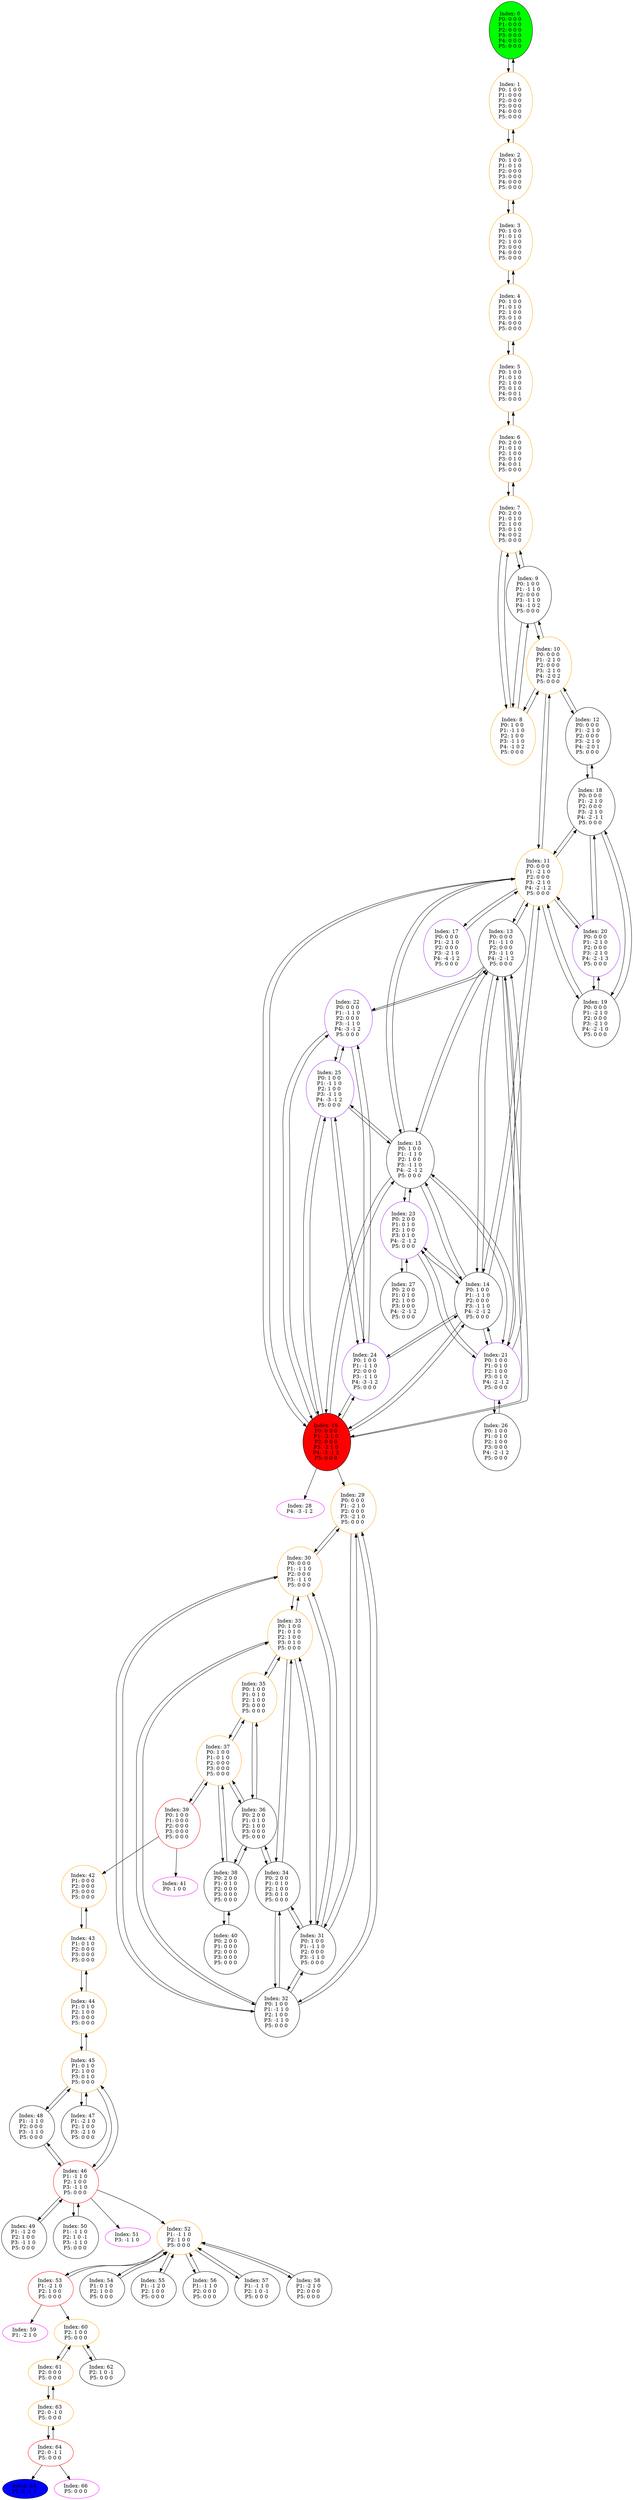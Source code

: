 digraph G {
color = "black"
0[label = "Index: 0 
P0: 0 0 0 
P1: 0 0 0 
P2: 0 0 0 
P3: 0 0 0 
P4: 0 0 0 
P5: 0 0 0 
", style="filled", fillcolor = "green"]
1[label = "Index: 1 
P0: 1 0 0 
P1: 0 0 0 
P2: 0 0 0 
P3: 0 0 0 
P4: 0 0 0 
P5: 0 0 0 
", color = "orange"]
2[label = "Index: 2 
P0: 1 0 0 
P1: 0 1 0 
P2: 0 0 0 
P3: 0 0 0 
P4: 0 0 0 
P5: 0 0 0 
", color = "orange"]
3[label = "Index: 3 
P0: 1 0 0 
P1: 0 1 0 
P2: 1 0 0 
P3: 0 0 0 
P4: 0 0 0 
P5: 0 0 0 
", color = "orange"]
4[label = "Index: 4 
P0: 1 0 0 
P1: 0 1 0 
P2: 1 0 0 
P3: 0 1 0 
P4: 0 0 0 
P5: 0 0 0 
", color = "orange"]
5[label = "Index: 5 
P0: 1 0 0 
P1: 0 1 0 
P2: 1 0 0 
P3: 0 1 0 
P4: 0 0 1 
P5: 0 0 0 
", color = "orange"]
6[label = "Index: 6 
P0: 2 0 0 
P1: 0 1 0 
P2: 1 0 0 
P3: 0 1 0 
P4: 0 0 1 
P5: 0 0 0 
", color = "orange"]
7[label = "Index: 7 
P0: 2 0 0 
P1: 0 1 0 
P2: 1 0 0 
P3: 0 1 0 
P4: 0 0 2 
P5: 0 0 0 
", color = "orange"]
8[label = "Index: 8 
P0: 1 0 0 
P1: -1 1 0 
P2: 1 0 0 
P3: -1 1 0 
P4: -1 0 2 
P5: 0 0 0 
", color = "orange"]
9[label = "Index: 9 
P0: 1 0 0 
P1: -1 1 0 
P2: 0 0 0 
P3: -1 1 0 
P4: -1 0 2 
P5: 0 0 0 
"]
10[label = "Index: 10 
P0: 0 0 0 
P1: -2 1 0 
P2: 0 0 0 
P3: -2 1 0 
P4: -2 0 2 
P5: 0 0 0 
", color = "orange"]
11[label = "Index: 11 
P0: 0 0 0 
P1: -2 1 0 
P2: 0 0 0 
P3: -2 1 0 
P4: -2 -1 2 
P5: 0 0 0 
", color = "orange"]
12[label = "Index: 12 
P0: 0 0 0 
P1: -2 1 0 
P2: 0 0 0 
P3: -2 1 0 
P4: -2 0 1 
P5: 0 0 0 
"]
13[label = "Index: 13 
P0: 0 0 0 
P1: -1 1 0 
P2: 0 0 0 
P3: -1 1 0 
P4: -2 -1 2 
P5: 0 0 0 
"]
14[label = "Index: 14 
P0: 1 0 0 
P1: -1 1 0 
P2: 0 0 0 
P3: -1 1 0 
P4: -2 -1 2 
P5: 0 0 0 
"]
15[label = "Index: 15 
P0: 1 0 0 
P1: -1 1 0 
P2: 1 0 0 
P3: -1 1 0 
P4: -2 -1 2 
P5: 0 0 0 
"]
16[label = "Index: 16 
P0: 0 0 0 
P1: -2 1 0 
P2: 0 0 0 
P3: -2 1 0 
P4: -3 -1 2 
P5: 0 0 0 
", style="filled", fillcolor = "red"]
17[label = "Index: 17 
P0: 0 0 0 
P1: -2 1 0 
P2: 0 0 0 
P3: -2 1 0 
P4: -4 -1 2 
P5: 0 0 0 
", color = "purple"]
18[label = "Index: 18 
P0: 0 0 0 
P1: -2 1 0 
P2: 0 0 0 
P3: -2 1 0 
P4: -2 -1 1 
P5: 0 0 0 
"]
19[label = "Index: 19 
P0: 0 0 0 
P1: -2 1 0 
P2: 0 0 0 
P3: -2 1 0 
P4: -2 -1 0 
P5: 0 0 0 
"]
20[label = "Index: 20 
P0: 0 0 0 
P1: -2 1 0 
P2: 0 0 0 
P3: -2 1 0 
P4: -2 -1 3 
P5: 0 0 0 
", color = "purple"]
21[label = "Index: 21 
P0: 1 0 0 
P1: 0 1 0 
P2: 1 0 0 
P3: 0 1 0 
P4: -2 -1 2 
P5: 0 0 0 
", color = "purple"]
22[label = "Index: 22 
P0: 0 0 0 
P1: -1 1 0 
P2: 0 0 0 
P3: -1 1 0 
P4: -3 -1 2 
P5: 0 0 0 
", color = "purple"]
23[label = "Index: 23 
P0: 2 0 0 
P1: 0 1 0 
P2: 1 0 0 
P3: 0 1 0 
P4: -2 -1 2 
P5: 0 0 0 
", color = "purple"]
24[label = "Index: 24 
P0: 1 0 0 
P1: -1 1 0 
P2: 0 0 0 
P3: -1 1 0 
P4: -3 -1 2 
P5: 0 0 0 
", color = "purple"]
25[label = "Index: 25 
P0: 1 0 0 
P1: -1 1 0 
P2: 1 0 0 
P3: -1 1 0 
P4: -3 -1 2 
P5: 0 0 0 
", color = "purple"]
26[label = "Index: 26 
P0: 1 0 0 
P1: 0 1 0 
P2: 1 0 0 
P3: 0 0 0 
P4: -2 -1 2 
P5: 0 0 0 
"]
27[label = "Index: 27 
P0: 2 0 0 
P1: 0 1 0 
P2: 1 0 0 
P3: 0 0 0 
P4: -2 -1 2 
P5: 0 0 0 
"]
28[label = "Index: 28 
P4: -3 -1 2 
", color = "fuchsia"]
29[label = "Index: 29 
P0: 0 0 0 
P1: -2 1 0 
P2: 0 0 0 
P3: -2 1 0 
P5: 0 0 0 
", color = "orange"]
30[label = "Index: 30 
P0: 0 0 0 
P1: -1 1 0 
P2: 0 0 0 
P3: -1 1 0 
P5: 0 0 0 
", color = "orange"]
31[label = "Index: 31 
P0: 1 0 0 
P1: -1 1 0 
P2: 0 0 0 
P3: -1 1 0 
P5: 0 0 0 
"]
32[label = "Index: 32 
P0: 1 0 0 
P1: -1 1 0 
P2: 1 0 0 
P3: -1 1 0 
P5: 0 0 0 
"]
33[label = "Index: 33 
P0: 1 0 0 
P1: 0 1 0 
P2: 1 0 0 
P3: 0 1 0 
P5: 0 0 0 
", color = "orange"]
34[label = "Index: 34 
P0: 2 0 0 
P1: 0 1 0 
P2: 1 0 0 
P3: 0 1 0 
P5: 0 0 0 
"]
35[label = "Index: 35 
P0: 1 0 0 
P1: 0 1 0 
P2: 1 0 0 
P3: 0 0 0 
P5: 0 0 0 
", color = "orange"]
36[label = "Index: 36 
P0: 2 0 0 
P1: 0 1 0 
P2: 1 0 0 
P3: 0 0 0 
P5: 0 0 0 
"]
37[label = "Index: 37 
P0: 1 0 0 
P1: 0 1 0 
P2: 0 0 0 
P3: 0 0 0 
P5: 0 0 0 
", color = "orange"]
38[label = "Index: 38 
P0: 2 0 0 
P1: 0 1 0 
P2: 0 0 0 
P3: 0 0 0 
P5: 0 0 0 
"]
39[label = "Index: 39 
P0: 1 0 0 
P1: 0 0 0 
P2: 0 0 0 
P3: 0 0 0 
P5: 0 0 0 
", color = "red"]
40[label = "Index: 40 
P0: 2 0 0 
P1: 0 0 0 
P2: 0 0 0 
P3: 0 0 0 
P5: 0 0 0 
"]
41[label = "Index: 41 
P0: 1 0 0 
", color = "fuchsia"]
42[label = "Index: 42 
P1: 0 0 0 
P2: 0 0 0 
P3: 0 0 0 
P5: 0 0 0 
", color = "orange"]
43[label = "Index: 43 
P1: 0 1 0 
P2: 0 0 0 
P3: 0 0 0 
P5: 0 0 0 
", color = "orange"]
44[label = "Index: 44 
P1: 0 1 0 
P2: 1 0 0 
P3: 0 0 0 
P5: 0 0 0 
", color = "orange"]
45[label = "Index: 45 
P1: 0 1 0 
P2: 1 0 0 
P3: 0 1 0 
P5: 0 0 0 
", color = "orange"]
46[label = "Index: 46 
P1: -1 1 0 
P2: 1 0 0 
P3: -1 1 0 
P5: 0 0 0 
", color = "red"]
47[label = "Index: 47 
P1: -2 1 0 
P2: 1 0 0 
P3: -2 1 0 
P5: 0 0 0 
"]
48[label = "Index: 48 
P1: -1 1 0 
P2: 0 0 0 
P3: -1 1 0 
P5: 0 0 0 
"]
49[label = "Index: 49 
P1: -1 2 0 
P2: 1 0 0 
P3: -1 1 0 
P5: 0 0 0 
"]
50[label = "Index: 50 
P1: -1 1 0 
P2: 1 0 -1 
P3: -1 1 0 
P5: 0 0 0 
"]
51[label = "Index: 51 
P3: -1 1 0 
", color = "fuchsia"]
52[label = "Index: 52 
P1: -1 1 0 
P2: 1 0 0 
P5: 0 0 0 
", color = "orange"]
53[label = "Index: 53 
P1: -2 1 0 
P2: 1 0 0 
P5: 0 0 0 
", color = "red"]
54[label = "Index: 54 
P1: 0 1 0 
P2: 1 0 0 
P5: 0 0 0 
"]
55[label = "Index: 55 
P1: -1 2 0 
P2: 1 0 0 
P5: 0 0 0 
"]
56[label = "Index: 56 
P1: -1 1 0 
P2: 0 0 0 
P5: 0 0 0 
"]
57[label = "Index: 57 
P1: -1 1 0 
P2: 1 0 -1 
P5: 0 0 0 
"]
58[label = "Index: 58 
P1: -2 1 0 
P2: 0 0 0 
P5: 0 0 0 
"]
59[label = "Index: 59 
P1: -2 1 0 
", color = "fuchsia"]
60[label = "Index: 60 
P2: 1 0 0 
P5: 0 0 0 
", color = "orange"]
61[label = "Index: 61 
P2: 0 0 0 
P5: 0 0 0 
", color = "orange"]
62[label = "Index: 62 
P2: 1 0 -1 
P5: 0 0 0 
"]
63[label = "Index: 63 
P2: 0 -1 0 
P5: 0 0 0 
", color = "orange"]
64[label = "Index: 64 
P2: 0 -1 1 
P5: 0 0 0 
", color = "red"]
65[label = "Index: 65 
P2: 0 -1 1 
", style="filled", fillcolor = "blue"]
66[label = "Index: 66 
P5: 0 0 0 
", color = "fuchsia"]
0 -> 1

1 -> 0
1 -> 2

2 -> 1
2 -> 3

3 -> 2
3 -> 4

4 -> 3
4 -> 5

5 -> 4
5 -> 6

6 -> 5
6 -> 7

7 -> 6
7 -> 8
7 -> 9

8 -> 7
8 -> 9
8 -> 10

9 -> 7
9 -> 8
9 -> 10

10 -> 8
10 -> 9
10 -> 11
10 -> 12

11 -> 10
11 -> 13
11 -> 14
11 -> 15
11 -> 16
11 -> 17
11 -> 18
11 -> 19
11 -> 20

12 -> 10
12 -> 18

13 -> 11
13 -> 14
13 -> 15
13 -> 21
13 -> 22
13 -> 16

14 -> 11
14 -> 13
14 -> 15
14 -> 21
14 -> 23
14 -> 24
14 -> 16

15 -> 11
15 -> 13
15 -> 14
15 -> 21
15 -> 23
15 -> 25
15 -> 16

16 -> 11
16 -> 13
16 -> 14
16 -> 15
16 -> 22
16 -> 24
16 -> 25
16 -> 29
16 -> 28

17 -> 11

18 -> 11
18 -> 12
18 -> 19
18 -> 20

19 -> 11
19 -> 18
19 -> 20

20 -> 11
20 -> 18
20 -> 19

21 -> 13
21 -> 14
21 -> 15
21 -> 23
21 -> 26

22 -> 13
22 -> 16
22 -> 24
22 -> 25

23 -> 14
23 -> 15
23 -> 21
23 -> 27

24 -> 14
24 -> 16
24 -> 22
24 -> 25

25 -> 15
25 -> 16
25 -> 22
25 -> 24

26 -> 21

27 -> 23

29 -> 30
29 -> 31
29 -> 32

30 -> 29
30 -> 31
30 -> 32
30 -> 33

31 -> 29
31 -> 30
31 -> 32
31 -> 33
31 -> 34

32 -> 29
32 -> 30
32 -> 31
32 -> 33
32 -> 34

33 -> 30
33 -> 31
33 -> 32
33 -> 34
33 -> 35

34 -> 31
34 -> 32
34 -> 33
34 -> 36

35 -> 33
35 -> 36
35 -> 37

36 -> 34
36 -> 35
36 -> 38
36 -> 37

37 -> 35
37 -> 36
37 -> 38
37 -> 39

38 -> 36
38 -> 37
38 -> 40

39 -> 37
39 -> 42
39 -> 41

40 -> 38

42 -> 43

43 -> 42
43 -> 44

44 -> 43
44 -> 45

45 -> 44
45 -> 46
45 -> 47
45 -> 48

46 -> 45
46 -> 49
46 -> 48
46 -> 50
46 -> 52
46 -> 51

47 -> 45

48 -> 45
48 -> 46

49 -> 46

50 -> 46

52 -> 53
52 -> 54
52 -> 55
52 -> 56
52 -> 57
52 -> 58

53 -> 52
53 -> 60
53 -> 59

54 -> 52

55 -> 52

56 -> 52

57 -> 52

58 -> 52

60 -> 61
60 -> 62

61 -> 60
61 -> 63

62 -> 60

63 -> 61
63 -> 64

64 -> 63
64 -> 66
64 -> 65

}
